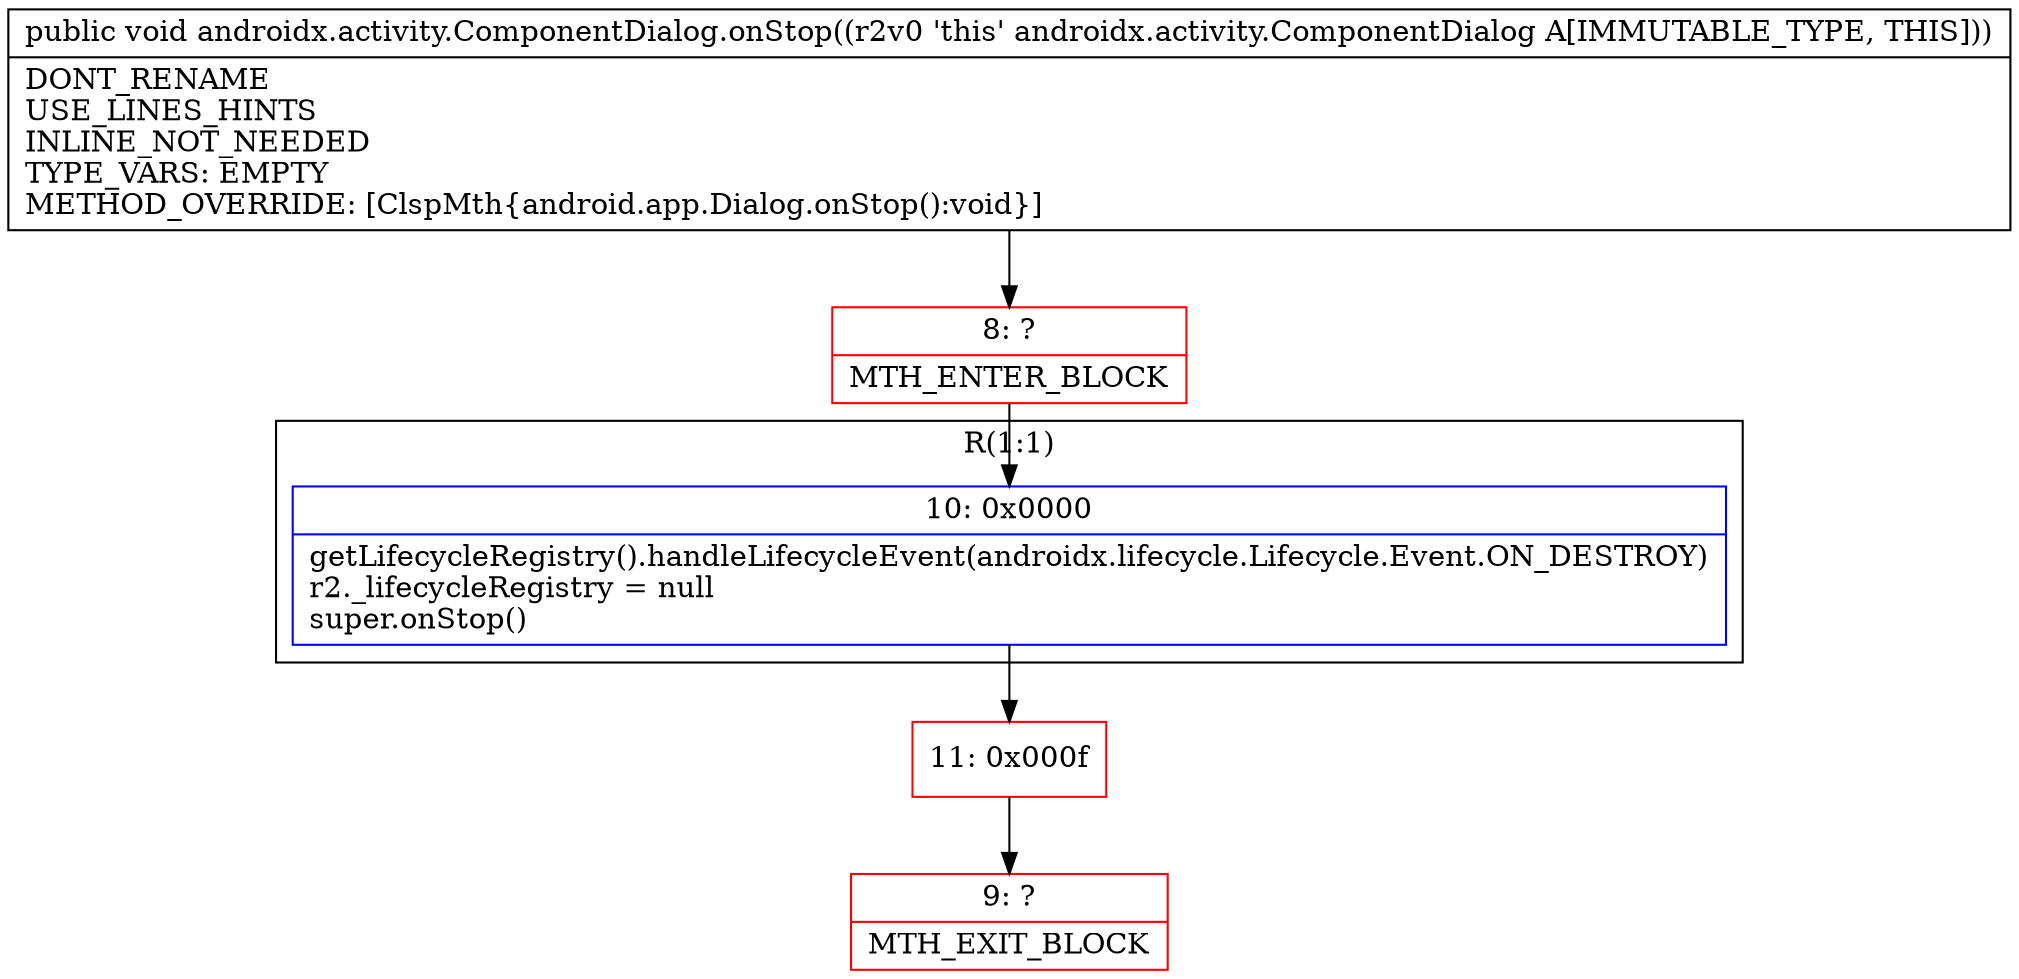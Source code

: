 digraph "CFG forandroidx.activity.ComponentDialog.onStop()V" {
subgraph cluster_Region_1186759601 {
label = "R(1:1)";
node [shape=record,color=blue];
Node_10 [shape=record,label="{10\:\ 0x0000|getLifecycleRegistry().handleLifecycleEvent(androidx.lifecycle.Lifecycle.Event.ON_DESTROY)\lr2._lifecycleRegistry = null\lsuper.onStop()\l}"];
}
Node_8 [shape=record,color=red,label="{8\:\ ?|MTH_ENTER_BLOCK\l}"];
Node_11 [shape=record,color=red,label="{11\:\ 0x000f}"];
Node_9 [shape=record,color=red,label="{9\:\ ?|MTH_EXIT_BLOCK\l}"];
MethodNode[shape=record,label="{public void androidx.activity.ComponentDialog.onStop((r2v0 'this' androidx.activity.ComponentDialog A[IMMUTABLE_TYPE, THIS]))  | DONT_RENAME\lUSE_LINES_HINTS\lINLINE_NOT_NEEDED\lTYPE_VARS: EMPTY\lMETHOD_OVERRIDE: [ClspMth\{android.app.Dialog.onStop():void\}]\l}"];
MethodNode -> Node_8;Node_10 -> Node_11;
Node_8 -> Node_10;
Node_11 -> Node_9;
}

